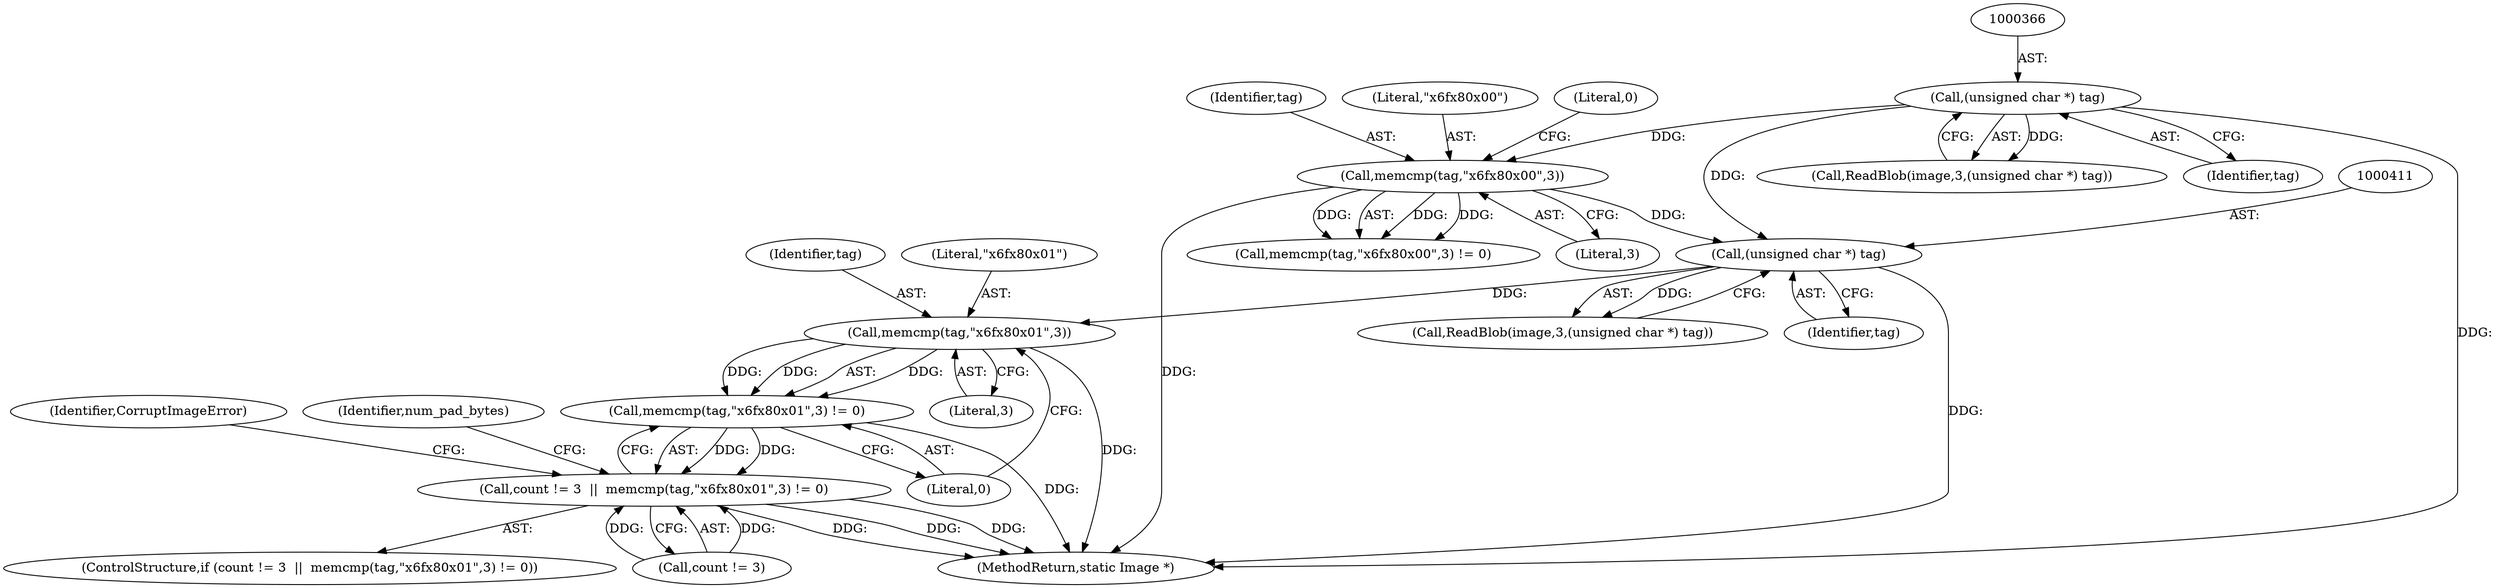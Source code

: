 digraph "0_ImageMagick_424d40ebfcde48bb872eba75179d3d73704fdf1f@API" {
"1000419" [label="(Call,memcmp(tag,\"\x6f\x80\x01\",3))"];
"1000410" [label="(Call,(unsigned char *) tag)"];
"1000374" [label="(Call,memcmp(tag,\"\x6f\x80\x00\",3))"];
"1000365" [label="(Call,(unsigned char *) tag)"];
"1000418" [label="(Call,memcmp(tag,\"\x6f\x80\x01\",3) != 0)"];
"1000414" [label="(Call,count != 3  ||  memcmp(tag,\"\x6f\x80\x01\",3) != 0)"];
"1000425" [label="(Identifier,CorruptImageError)"];
"1000362" [label="(Call,ReadBlob(image,3,(unsigned char *) tag))"];
"1000365" [label="(Call,(unsigned char *) tag)"];
"1000375" [label="(Identifier,tag)"];
"1000422" [label="(Literal,3)"];
"1000376" [label="(Literal,\"\x6f\x80\x00\")"];
"1001285" [label="(MethodReturn,static Image *)"];
"1000410" [label="(Call,(unsigned char *) tag)"];
"1000420" [label="(Identifier,tag)"];
"1000413" [label="(ControlStructure,if (count != 3  ||  memcmp(tag,\"\x6f\x80\x01\",3) != 0))"];
"1000418" [label="(Call,memcmp(tag,\"\x6f\x80\x01\",3) != 0)"];
"1000428" [label="(Identifier,num_pad_bytes)"];
"1000367" [label="(Identifier,tag)"];
"1000374" [label="(Call,memcmp(tag,\"\x6f\x80\x00\",3))"];
"1000407" [label="(Call,ReadBlob(image,3,(unsigned char *) tag))"];
"1000378" [label="(Literal,0)"];
"1000421" [label="(Literal,\"\x6f\x80\x01\")"];
"1000423" [label="(Literal,0)"];
"1000412" [label="(Identifier,tag)"];
"1000373" [label="(Call,memcmp(tag,\"\x6f\x80\x00\",3) != 0)"];
"1000377" [label="(Literal,3)"];
"1000415" [label="(Call,count != 3)"];
"1000419" [label="(Call,memcmp(tag,\"\x6f\x80\x01\",3))"];
"1000414" [label="(Call,count != 3  ||  memcmp(tag,\"\x6f\x80\x01\",3) != 0)"];
"1000419" -> "1000418"  [label="AST: "];
"1000419" -> "1000422"  [label="CFG: "];
"1000420" -> "1000419"  [label="AST: "];
"1000421" -> "1000419"  [label="AST: "];
"1000422" -> "1000419"  [label="AST: "];
"1000423" -> "1000419"  [label="CFG: "];
"1000419" -> "1001285"  [label="DDG: "];
"1000419" -> "1000418"  [label="DDG: "];
"1000419" -> "1000418"  [label="DDG: "];
"1000419" -> "1000418"  [label="DDG: "];
"1000410" -> "1000419"  [label="DDG: "];
"1000410" -> "1000407"  [label="AST: "];
"1000410" -> "1000412"  [label="CFG: "];
"1000411" -> "1000410"  [label="AST: "];
"1000412" -> "1000410"  [label="AST: "];
"1000407" -> "1000410"  [label="CFG: "];
"1000410" -> "1001285"  [label="DDG: "];
"1000410" -> "1000407"  [label="DDG: "];
"1000374" -> "1000410"  [label="DDG: "];
"1000365" -> "1000410"  [label="DDG: "];
"1000374" -> "1000373"  [label="AST: "];
"1000374" -> "1000377"  [label="CFG: "];
"1000375" -> "1000374"  [label="AST: "];
"1000376" -> "1000374"  [label="AST: "];
"1000377" -> "1000374"  [label="AST: "];
"1000378" -> "1000374"  [label="CFG: "];
"1000374" -> "1001285"  [label="DDG: "];
"1000374" -> "1000373"  [label="DDG: "];
"1000374" -> "1000373"  [label="DDG: "];
"1000374" -> "1000373"  [label="DDG: "];
"1000365" -> "1000374"  [label="DDG: "];
"1000365" -> "1000362"  [label="AST: "];
"1000365" -> "1000367"  [label="CFG: "];
"1000366" -> "1000365"  [label="AST: "];
"1000367" -> "1000365"  [label="AST: "];
"1000362" -> "1000365"  [label="CFG: "];
"1000365" -> "1001285"  [label="DDG: "];
"1000365" -> "1000362"  [label="DDG: "];
"1000418" -> "1000414"  [label="AST: "];
"1000418" -> "1000423"  [label="CFG: "];
"1000423" -> "1000418"  [label="AST: "];
"1000414" -> "1000418"  [label="CFG: "];
"1000418" -> "1001285"  [label="DDG: "];
"1000418" -> "1000414"  [label="DDG: "];
"1000418" -> "1000414"  [label="DDG: "];
"1000414" -> "1000413"  [label="AST: "];
"1000414" -> "1000415"  [label="CFG: "];
"1000415" -> "1000414"  [label="AST: "];
"1000425" -> "1000414"  [label="CFG: "];
"1000428" -> "1000414"  [label="CFG: "];
"1000414" -> "1001285"  [label="DDG: "];
"1000414" -> "1001285"  [label="DDG: "];
"1000414" -> "1001285"  [label="DDG: "];
"1000415" -> "1000414"  [label="DDG: "];
"1000415" -> "1000414"  [label="DDG: "];
}
